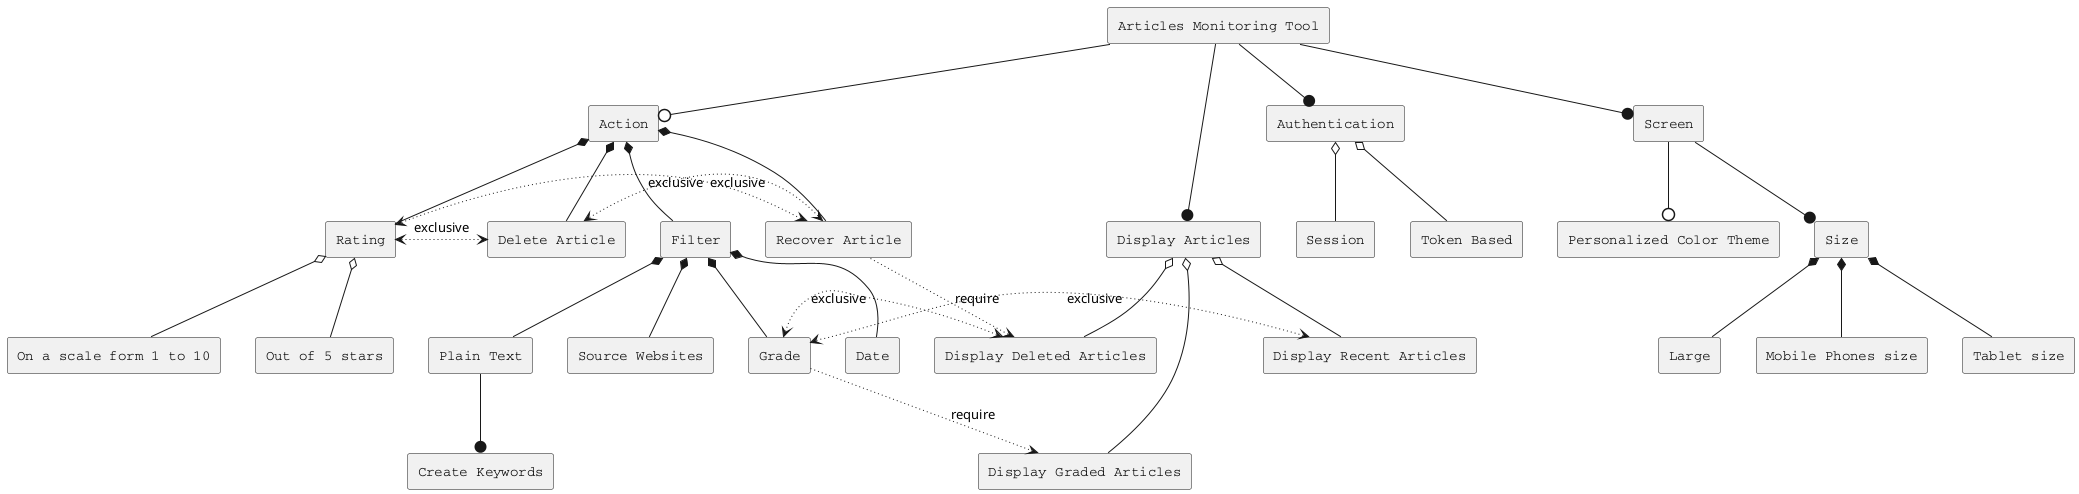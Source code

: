 
@startuml

rectangle "Display Articles" as AA
rectangle "Display Recent Articles" as AB
rectangle "Display Graded Articles" as AC
rectangle "Display Deleted Articles" as AD

AA o-- AB
AA o-- AC
AA o-- AD

rectangle "Action" as BB


rectangle "Filter" as A
rectangle "Date" as B
rectangle "Grade" as C
rectangle "Plain Text" as Z
rectangle "Source Websites" as Y

rectangle "Create Keywords" as W

 
A *-- B
A *-- C
A *-- Z
A *-- Y

Z --@ W

rectangle "Rating" as E
rectangle "Out of 5 stars" as F
rectangle "On a scale form 1 to 10" as G
 
E o-- F
E o-- G

rectangle "Delete Article" as BC

rectangle "Recover Article" as BD

BC <-[dotted]> BD : exclusive
E <-[dotted]> BC : exclusive
E <-[dotted]> BD : exclusive

BD -[dotted]-> AD : require

BB *-- A
BB *-- E
BB *-- BC
BB *-- BD


rectangle "Authentication" as H

rectangle "Session" as I
rectangle "Token Based" as J

H o-- I
H o-- J


rectangle "Screen" as X
rectangle "Personalized Color Theme" as XA
rectangle "Size" as V
rectangle "Mobile Phones size" as S
rectangle "Tablet size" as T
rectangle "Large" as U

X --@ V
X --0 XA
V *-- S
V *-- T
V *-- U

rectangle "Articles Monitoring Tool" as R

R --@ AA
R --0 BB
R --@ H
R --@ X


C -[dotted]-> AC : require
C <-[dotted]> AB : exclusive
C <-[dotted]> AD : exclusive

skinparam monochrome true
skinparam shadowing false
skinparam defaultFontName Courier
@enduml
